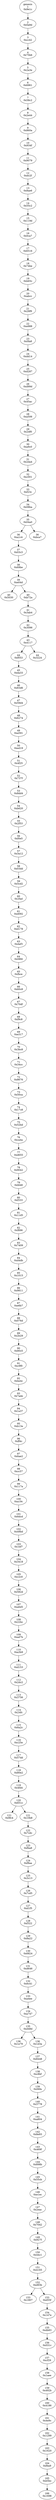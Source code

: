 // The Round Table
digraph {
	"0x9e1c" [label="genesis
1
0x9e1c"]
	"0x0a9d" [label="2
0x0a9d"]
	"0x9e1c" -> "0x0a9d"
	"0xcc42" [label="3
0xcc42"]
	"0x0a9d" -> "0xcc42"
	"0x75b6" [label="4
0x75b6"]
	"0xcc42" -> "0x75b6"
	"0x2a3e" [label="5
0x2a3e"]
	"0x75b6" -> "0x2a3e"
	"0x6961" [label="6
0x6961"]
	"0x2a3e" -> "0x6961"
	"0x58c2" [label="7
0x58c2"]
	"0x6961" -> "0x58c2"
	"0x2e44" [label="8
0x2e44"]
	"0x58c2" -> "0x2e44"
	"0x860a" [label="9
0x860a"]
	"0x2e44" -> "0x860a"
	"0x934f" [label="10
0x934f"]
	"0x860a" -> "0x934f"
	"0x9079" [label="11
0x9079"]
	"0x934f" -> "0x9079"
	"0xdc2f" [label="12
0xdc2f"]
	"0x9079" -> "0xdc2f"
	"0x8ae6" [label="13
0x8ae6"]
	"0xdc2f" -> "0x8ae6"
	"0x55c2" [label="14
0x55c2"]
	"0x8ae6" -> "0x55c2"
	"0x119d" [label="15
0x119d"]
	"0x55c2" -> "0x119d"
	"0x0ca7" [label="16
0x0ca7"]
	"0x119d" -> "0x0ca7"
	"0x6516" [label="17
0x6516"]
	"0x0ca7" -> "0x6516"
	"0x74be" [label="18
0x74be"]
	"0x6516" -> "0x74be"
	"0xb65c" [label="19
0xb65c"]
	"0x74be" -> "0xb65c"
	"0xabcc" [label="20
0xabcc"]
	"0xb65c" -> "0xabcc"
	"0x28f9" [label="21
0x28f9"]
	"0xabcc" -> "0x28f9"
	"0xe988" [label="22
0xe988"]
	"0x28f9" -> "0xe988"
	"0x0fa8" [label="23
0x0fa8"]
	"0xe988" -> "0x0fa8"
	"0xdd14" [label="24
0xdd14"]
	"0x0fa8" -> "0xdd14"
	"0xd287" [label="25
0xd287"]
	"0xdd14" -> "0xd287"
	"0xd99d" [label="26
0xd99d"]
	"0xd287" -> "0xd99d"
	"0x45ac" [label="27
0x45ac"]
	"0xd99d" -> "0x45ac"
	"0xa506" [label="28
0xa506"]
	"0x45ac" -> "0xa506"
	"0x2df0" [label="29
0x2df0"]
	"0xa506" -> "0x2df0"
	"0xa9c0" [label="30
0xa9c0"]
	"0x2df0" -> "0xa9c0"
	"0x2da4" [label="31
0x2da4"]
	"0xa9c0" -> "0x2da4"
	"0xc001" [label="32
0xc001"]
	"0x2da4" -> "0xc001"
	"0xf23c" [label="33
0xf23c"]
	"0xc001" -> "0xf23c"
	"0x08ba" [label="34
0x08ba"]
	"0xf23c" -> "0x08ba"
	"0x04a0" [label="35
0x04a0"]
	"0x08ba" -> "0x04a0"
	"0xa1c4" [label="36
0xa1c4"]
	"0x04a0" -> "0xa1c4"
	"0xbca7" [label="36
0xbca7"]
	"0x04a0" -> "0xbca7"
	"0x03c3" [label="37
0x03c3"]
	"0xa1c4" -> "0x03c3"
	"0x69be" [label="38
0x69be"]
	"0x03c3" -> "0x69be"
	"0xe04d" [label="39
0xe04d"]
	"0x69be" -> "0xe04d"
	"0x5030" [label="40
0x5030"]
	"0xe04d" -> "0x5030"
	"0xb72a" [label="40
0xb72a"]
	"0xe04d" -> "0xb72a"
	"0x3ab4" [label="41
0x3ab4"]
	"0xb72a" -> "0x3ab4"
	"0x3096" [label="42
0x3096"]
	"0x3ab4" -> "0x3096"
	"0x4117" [label="43
0x4117"]
	"0x3096" -> "0x4117"
	"0xf053" [label="44
0xf053"]
	"0x4117" -> "0xf053"
	"0x3224" [label="44
0x3224"]
	"0x4117" -> "0x3224"
	"0xda33" [label="45
0xda33"]
	"0xf053" -> "0xda33"
	"0x83d6" [label="46
0x83d6"]
	"0xda33" -> "0x83d6"
	"0x59d4" [label="47
0x59d4"]
	"0x83d6" -> "0x59d4"
	"0x6274" [label="48
0x6274"]
	"0x59d4" -> "0x6274"
	"0xa591" [label="49
0xa591"]
	"0x6274" -> "0xa591"
	"0xed19" [label="50
0xed19"]
	"0xa591" -> "0xed19"
	"0x4f25" [label="51
0x4f25"]
	"0xed19" -> "0x4f25"
	"0x737f" [label="52
0x737f"]
	"0x4f25" -> "0x737f"
	"0x8dd4" [label="53
0x8dd4"]
	"0x737f" -> "0x8dd4"
	"0xb620" [label="54
0xb620"]
	"0x8dd4" -> "0xb620"
	"0x2f53" [label="55
0x2f53"]
	"0xb620" -> "0x2f53"
	"0xf0e5" [label="56
0xf0e5"]
	"0x2f53" -> "0xf0e5"
	"0x3a12" [label="57
0x3a12"]
	"0xf0e5" -> "0x3a12"
	"0x03dd" [label="58
0x03dd"]
	"0x3a12" -> "0x03dd"
	"0x5cd2" [label="59
0x5cd2"]
	"0x03dd" -> "0x5cd2"
	"0x2fad" [label="60
0x2fad"]
	"0x5cd2" -> "0x2fad"
	"0xd092" [label="61
0xd092"]
	"0x2fad" -> "0xd092"
	"0xd178" [label="62
0xd178"]
	"0xd092" -> "0xd178"
	"0xdaf3" [label="63
0xdaf3"]
	"0xd178" -> "0xdaf3"
	"0x08fd" [label="64
0x08fd"]
	"0xdaf3" -> "0x08fd"
	"0xfbce" [label="65
0xfbce"]
	"0x08fd" -> "0xfbce"
	"0x60c8" [label="66
0x60c8"]
	"0xfbce" -> "0x60c8"
	"0x70df" [label="67
0x70df"]
	"0x60c8" -> "0x70df"
	"0xf9c8" [label="68
0xf9c8"]
	"0x70df" -> "0xf9c8"
	"0xe317" [label="69
0xe317"]
	"0xf9c8" -> "0xe317"
	"0x3bc8" [label="70
0x3bc8"]
	"0xe317" -> "0x3bc8"
	"0x34cc" [label="71
0x34cc"]
	"0x3bc8" -> "0x34cc"
	"0x8676" [label="72
0x8676"]
	"0x34cc" -> "0x8676"
	"0x50ca" [label="73
0x50ca"]
	"0x8676" -> "0x50ca"
	"0x17c8" [label="74
0x17c8"]
	"0x50ca" -> "0x17c8"
	"0x52bd" [label="75
0x52bd"]
	"0x17c8" -> "0x52bd"
	"0xca4a" [label="76
0xca4a"]
	"0x52bd" -> "0xca4a"
	"0xd655" [label="77
0xd655"]
	"0xca4a" -> "0xd655"
	"0x9042" [label="78
0x9042"]
	"0xd655" -> "0x9042"
	"0xfd48" [label="79
0xfd48"]
	"0x9042" -> "0xfd48"
	"0xf333" [label="80
0xf333"]
	"0xfd48" -> "0xf333"
	"0x11d5" [label="81
0x11d5"]
	"0xf333" -> "0x11d5"
	"0xf896" [label="82
0xf896"]
	"0x11d5" -> "0xf896"
	"0x7409" [label="83
0x7409"]
	"0xf896" -> "0x7409"
	"0xd4db" [label="84
0xd4db"]
	"0x7409" -> "0xd4db"
	"0x1015" [label="85
0x1015"]
	"0xd4db" -> "0x1015"
	"0x9811" [label="86
0x9811"]
	"0x1015" -> "0x9811"
	"0xe6b7" [label="87
0xe6b7"]
	"0x9811" -> "0xe6b7"
	"0x076d" [label="88
0x076d"]
	"0xe6b7" -> "0x076d"
	"0x2b29" [label="89
0x2b29"]
	"0x076d" -> "0x2b29"
	"0x80c5" [label="90
0x80c5"]
	"0x2b29" -> "0x80c5"
	"0xc9f0" [label="91
0xc9f0"]
	"0x80c5" -> "0xc9f0"
	"0xbe4c" [label="92
0xbe4c"]
	"0xc9f0" -> "0xbe4c"
	"0x7ade" [label="93
0x7ade"]
	"0xbe4c" -> "0x7ade"
	"0x1a37" [label="94
0x1a37"]
	"0x7ade" -> "0x1a37"
	"0xb13a" [label="95
0xb13a"]
	"0x1a37" -> "0xb13a"
	"0xff4c" [label="96
0xff4c"]
	"0xb13a" -> "0xff4c"
	"0x6ae2" [label="97
0x6ae2"]
	"0xff4c" -> "0x6ae2"
	"0xcc57" [label="98
0xcc57"]
	"0x6ae2" -> "0xcc57"
	"0x117a" [label="99
0x117a"]
	"0xcc57" -> "0x117a"
	"0xa19c" [label="100
0xa19c"]
	"0x117a" -> "0xa19c"
	"0x6dcd" [label="101
0x6dcd"]
	"0xa19c" -> "0x6dcd"
	"0x49bd" [label="102
0x49bd"]
	"0x6dcd" -> "0x49bd"
	"0x1bf7" [label="103
0x1bf7"]
	"0x49bd" -> "0x1bf7"
	"0x3418" [label="104
0x3418"]
	"0x1bf7" -> "0x3418"
	"0xc2c0" [label="105
0xc2c0"]
	"0x3418" -> "0xc2c0"
	"0x582d" [label="106
0x582d"]
	"0xc2c0" -> "0x582d"
	"0xa6d5" [label="107
0xa6d5"]
	"0x582d" -> "0xa6d5"
	"0x22bc" [label="108
0x22bc"]
	"0xa6d5" -> "0x22bc"
	"0xad7b" [label="109
0xad7b"]
	"0x22bc" -> "0xad7b"
	"0xa3b9" [label="110
0xa3b9"]
	"0xad7b" -> "0xa3b9"
	"0xd153" [label="111
0xd153"]
	"0xa3b9" -> "0xd153"
	"0x2dc2" [label="112
0x2dc2"]
	"0xd153" -> "0x2dc2"
	"0x3756" [label="113
0x3756"]
	"0x2dc2" -> "0x3756"
	"0x24fc" [label="114
0x24fc"]
	"0x3756" -> "0x24fc"
	"0x6a2c" [label="115
0x6a2c"]
	"0x24fc" -> "0x6a2c"
	"0xc25e" [label="116
0xc25e"]
	"0x6a2c" -> "0xc25e"
	"0x57dd" [label="117
0x57dd"]
	"0xc25e" -> "0x57dd"
	"0x80e2" [label="118
0x80e2"]
	"0x57dd" -> "0x80e2"
	"0x4fd4" [label="119
0x4fd4"]
	"0x80e2" -> "0x4fd4"
	"0x651c" [label="120
0x651c"]
	"0x4fd4" -> "0x651c"
	"0x9fc4" [label="121
0x9fc4"]
	"0x651c" -> "0x9fc4"
	"0x10b8" [label="121
0x10b8"]
	"0x651c" -> "0x10b8"
	"0x7cdc" [label="122
0x7cdc"]
	"0x10b8" -> "0x7cdc"
	"0xfba8" [label="123
0xfba8"]
	"0x7cdc" -> "0xfba8"
	"0xf8aa" [label="124
0xf8aa"]
	"0xfba8" -> "0xf8aa"
	"0x3c13" [label="125
0x3c13"]
	"0xf8aa" -> "0x3c13"
	"0x7cd5" [label="126
0x7cd5"]
	"0x3c13" -> "0x7cd5"
	"0xd1f5" [label="127
0xd1f5"]
	"0x7cd5" -> "0xd1f5"
	"0xf322" [label="128
0xf322"]
	"0xd1f5" -> "0xf322"
	"0x8a22" [label="129
0x8a22"]
	"0xf322" -> "0x8a22"
	"0x6824" [label="130
0x6824"]
	"0x8a22" -> "0x6824"
	"0xd646" [label="131
0xd646"]
	"0x6824" -> "0xd646"
	"0x6c41" [label="132
0x6c41"]
	"0xd646" -> "0x6c41"
	"0xa4ee" [label="133
0xa4ee"]
	"0x6c41" -> "0xa4ee"
	"0xa747" [label="134
0xa747"]
	"0xa4ee" -> "0xa747"
	"0xd48d" [label="135
0xd48d"]
	"0xa747" -> "0xd48d"
	"0x1e79" [label="136
0x1e79"]
	"0xd48d" -> "0x1e79"
	"0x1d3a" [label="136
0x1d3a"]
	"0xd48d" -> "0x1d3a"
	"0x8448" [label="137
0x8448"]
	"0x1d3a" -> "0x8448"
	"0xc8bf" [label="138
0xc8bf"]
	"0x8448" -> "0xc8bf"
	"0x06fa" [label="139
0x06fa"]
	"0xc8bf" -> "0x06fa"
	"0x3778" [label="140
0x3778"]
	"0x06fa" -> "0x3778"
	"0xa804" [label="141
0xa804"]
	"0x3778" -> "0xa804"
	"0x8e93" [label="142
0x8e93"]
	"0xa804" -> "0x8e93"
	"0x469f" [label="143
0x469f"]
	"0x8e93" -> "0x469f"
	"0x898b" [label="144
0x898b"]
	"0x469f" -> "0x898b"
	"0x55cb" [label="145
0x55cb"]
	"0x898b" -> "0x55cb"
	"0xe1ec" [label="146
0xe1ec"]
	"0x55cb" -> "0xe1ec"
	"0x2eac" [label="147
0x2eac"]
	"0xe1ec" -> "0x2eac"
	"0x7042" [label="148
0x7042"]
	"0x2eac" -> "0x7042"
	"0x927f" [label="149
0x927f"]
	"0x7042" -> "0x927f"
	"0x44c1" [label="150
0x44c1"]
	"0x927f" -> "0x44c1"
	"0x4165" [label="151
0x4165"]
	"0x44c1" -> "0x4165"
	"0xd93b" [label="152
0xd93b"]
	"0x4165" -> "0xd93b"
	"0x1807" [label="153
0x1807"]
	"0xd93b" -> "0x1807"
	"0xd55f" [label="153
0xd55f"]
	"0xd93b" -> "0xd55f"
	"0x147e" [label="154
0x147e"]
	"0xd55f" -> "0x147e"
	"0xdb83" [label="155
0xdb83"]
	"0x147e" -> "0xdb83"
	"0x031c" [label="156
0x031c"]
	"0xdb83" -> "0x031c"
	"0xcf29" [label="157
0xcf29"]
	"0x031c" -> "0xcf29"
	"0x1aee" [label="158
0x1aee"]
	"0xcf29" -> "0x1aee"
	"0x492b" [label="159
0x492b"]
	"0x1aee" -> "0x492b"
	"0x4186" [label="160
0x4186"]
	"0x492b" -> "0x4186"
	"0x4e9c" [label="161
0x4e9c"]
	"0x4186" -> "0x4e9c"
	"0x1299" [label="162
0x1299"]
	"0x4e9c" -> "0x1299"
	"0x1620" [label="163
0x1620"]
	"0x1299" -> "0x1620"
	"0xfba9" [label="164
0xfba9"]
	"0x1620" -> "0xfba9"
	"0xb5bc" [label="165
0xb5bc"]
	"0xfba9" -> "0xb5bc"
	"0x1698" [label="166
0x1698"]
	"0xb5bc" -> "0x1698"
}
